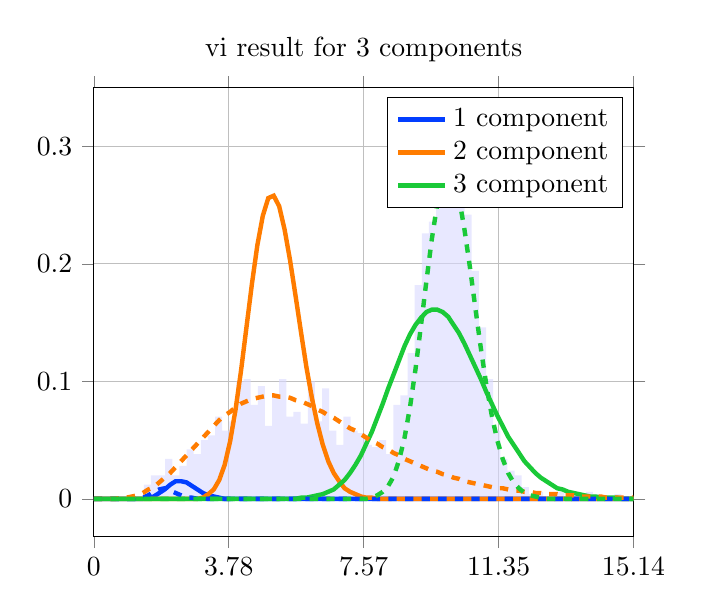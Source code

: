 \begin{tikzpicture}
\begin{axis}[title={vi result for 3 components}, yticklabel style={/pgf/number format/fixed,
            /pgf/number format/precision=3}, grid={major}, yminorgrids={true}, tick align={outside}, xtick={0.0,3.784,7.569,11.353,15.137}, xmin={0.0}, xmax={15.137}, scaled y ticks={false}]
    \addplot[ybar interval, fill={blue!15}, forget plot, opacity={0.6}, draw={none}, bar width={5.0e-6}]
        table[row sep={\\}]
        {
            \\
            1.4  0.012  \\
            1.6  0.02  \\
            1.8  0.02  \\
            2.0  0.034  \\
            2.2  0.02  \\
            2.4  0.028  \\
            2.6  0.042  \\
            2.8  0.038  \\
            3.0  0.05  \\
            3.2  0.054  \\
            3.4  0.07  \\
            3.6  0.058  \\
            3.8  0.066  \\
            4.0  0.1  \\
            4.2  0.102  \\
            4.4  0.08  \\
            4.6  0.096  \\
            4.8  0.062  \\
            5.0  0.088  \\
            5.2  0.102  \\
            5.4  0.07  \\
            5.6  0.074  \\
            5.8  0.064  \\
            6.0  0.1  \\
            6.2  0.066  \\
            6.4  0.094  \\
            6.6  0.058  \\
            6.8  0.046  \\
            7.0  0.07  \\
            7.2  0.058  \\
            7.4  0.056  \\
            7.6  0.046  \\
            7.8  0.044  \\
            8.0  0.05  \\
            8.2  0.038  \\
            8.4  0.08  \\
            8.6  0.088  \\
            8.8  0.124  \\
            9.0  0.182  \\
            9.2  0.226  \\
            9.4  0.236  \\
            9.6  0.262  \\
            9.8  0.318  \\
            10.0  0.254  \\
            10.2  0.274  \\
            10.4  0.242  \\
            10.6  0.194  \\
            10.8  0.146  \\
            11.0  0.102  \\
            11.2  0.058  \\
            11.4  0.034  \\
            11.6  0.024  \\
            11.8  0.02  \\
            12.0  0.01  \\
            12.2  0.004  \\
            12.4  0.006  \\
            12.6  0.002  \\
            12.8  0.004  \\
            13.0  0.006  \\
            13.2  0.002  \\
            13.4  0.006  \\
            13.6  0.002  \\
            13.8  0.006  \\
            14.0  0.004  \\
            14.2  0.0  \\
            14.4  0.0  \\
            14.6  0.004  \\
            14.8  0.002  \\
            15.0  0.002  \\
            15.2  0.0  \\
        }
        ;
    \addplot[style={{ultra thick}}, color={rgb,1:red,0.008;green,0.243;blue,1.0}]
        table[row sep={\\}]
        {
            \\
            0.0  0.0  \\
            0.153  1.584e-30  \\
            0.306  7.391e-21  \\
            0.459  1.323e-15  \\
            0.612  3.682e-12  \\
            0.765  1.047e-9  \\
            0.917  7.036e-8  \\
            1.07  1.746e-6  \\
            1.223  2.091e-5  \\
            1.376  0.0  \\
            1.529  0.001  \\
            1.682  0.002  \\
            1.835  0.005  \\
            1.988  0.008  \\
            2.141  0.012  \\
            2.294  0.015  \\
            2.446  0.015  \\
            2.599  0.014  \\
            2.752  0.011  \\
            2.905  0.008  \\
            3.058  0.005  \\
            3.211  0.003  \\
            3.364  0.002  \\
            3.517  0.001  \\
            3.67  0.0  \\
            3.823  0.0  \\
            3.975  8.442e-5  \\
            4.128  3.422e-5  \\
            4.281  1.321e-5  \\
            4.434  4.877e-6  \\
            4.587  1.726e-6  \\
            4.74  5.874e-7  \\
            4.893  1.927e-7  \\
            5.046  6.104e-8  \\
            5.199  1.872e-8  \\
            5.352  5.57e-9  \\
            5.504  1.61e-9  \\
            5.657  4.527e-10  \\
            5.81  1.241e-10  \\
            5.963  3.318e-11  \\
            6.116  8.671e-12  \\
            6.269  2.216e-12  \\
            6.422  5.546e-13  \\
            6.575  1.36e-13  \\
            6.728  3.274e-14  \\
            6.881  7.736e-15  \\
            7.033  1.796e-15  \\
            7.186  4.102e-16  \\
            7.339  9.219e-17  \\
            7.492  2.04e-17  \\
            7.645  4.449e-18  \\
            7.798  9.566e-19  \\
            7.951  2.029e-19  \\
            8.104  4.248e-20  \\
            8.257  8.782e-21  \\
            8.41  1.794e-21  \\
            8.562  3.621e-22  \\
            8.715  7.228e-23  \\
            8.868  1.427e-23  \\
            9.021  2.789e-24  \\
            9.174  5.393e-25  \\
            9.327  1.033e-25  \\
            9.48  1.96e-26  \\
            9.633  3.684e-27  \\
            9.786  6.863e-28  \\
            9.939  1.268e-28  \\
            10.091  2.322e-29  \\
            10.244  4.218e-30  \\
            10.397  7.604e-31  \\
            10.55  1.36e-31  \\
            10.703  2.415e-32  \\
            10.856  4.258e-33  \\
            11.009  7.454e-34  \\
            11.162  1.296e-34  \\
            11.315  2.239e-35  \\
            11.468  3.841e-36  \\
            11.62  6.551e-37  \\
            11.773  1.11e-37  \\
            11.926  1.871e-38  \\
            12.079  3.134e-39  \\
            12.232  5.219e-40  \\
            12.385  8.645e-41  \\
            12.538  1.424e-41  \\
            12.691  2.334e-42  \\
            12.844  3.806e-43  \\
            12.997  6.175e-44  \\
            13.149  9.969e-45  \\
            13.302  1.602e-45  \\
            13.455  2.562e-46  \\
            13.608  4.078e-47  \\
            13.761  6.463e-48  \\
            13.914  1.02e-48  \\
            14.067  1.603e-49  \\
            14.22  2.508e-50  \\
            14.373  3.908e-51  \\
            14.526  6.065e-52  \\
            14.678  9.377e-53  \\
            14.831  1.444e-53  \\
            14.984  2.216e-54  \\
            15.137  3.387e-55  \\
        }
        ;
    \addlegendentry {1 component}
    \addplot[style={{ultra thick}}, color={rgb,1:red,1.0;green,0.486;blue,0.0}]
        table[row sep={\\}]
        {
            \\
            0.0  0.0  \\
            0.153  1.469e-56  \\
            0.306  5.085e-42  \\
            0.459  8.561e-34  \\
            0.612  3.751e-28  \\
            0.765  6.302e-24  \\
            0.917  1.346e-20  \\
            1.07  6.924e-18  \\
            1.223  1.257e-15  \\
            1.376  1.029e-13  \\
            1.529  4.501e-12  \\
            1.682  1.184e-10  \\
            1.835  2.049e-9  \\
            1.988  2.492e-8  \\
            2.141  2.246e-7  \\
            2.294  1.564e-6  \\
            2.446  8.69e-6  \\
            2.599  3.963e-5  \\
            2.752  0.0  \\
            2.905  0.0  \\
            3.058  0.001  \\
            3.211  0.004  \\
            3.364  0.008  \\
            3.517  0.016  \\
            3.67  0.029  \\
            3.823  0.049  \\
            3.975  0.076  \\
            4.128  0.109  \\
            4.281  0.146  \\
            4.434  0.183  \\
            4.587  0.216  \\
            4.74  0.241  \\
            4.893  0.256  \\
            5.046  0.258  \\
            5.199  0.249  \\
            5.352  0.229  \\
            5.504  0.203  \\
            5.657  0.173  \\
            5.81  0.142  \\
            5.963  0.112  \\
            6.116  0.086  \\
            6.269  0.064  \\
            6.422  0.046  \\
            6.575  0.032  \\
            6.728  0.022  \\
            6.881  0.015  \\
            7.033  0.009  \\
            7.186  0.006  \\
            7.339  0.004  \\
            7.492  0.002  \\
            7.645  0.001  \\
            7.798  0.001  \\
            7.951  0.0  \\
            8.104  0.0  \\
            8.257  0.0  \\
            8.41  7.113e-5  \\
            8.562  3.768e-5  \\
            8.715  1.964e-5  \\
            8.868  1.008e-5  \\
            9.021  5.096e-6  \\
            9.174  2.539e-6  \\
            9.327  1.248e-6  \\
            9.48  6.047e-7  \\
            9.633  2.893e-7  \\
            9.786  1.366e-7  \\
            9.939  6.375e-8  \\
            10.091  2.939e-8  \\
            10.244  1.339e-8  \\
            10.397  6.033e-9  \\
            10.55  2.689e-9  \\
            10.703  1.186e-9  \\
            10.856  5.175e-10  \\
            11.009  2.236e-10  \\
            11.162  9.568e-11  \\
            11.315  4.055e-11  \\
            11.468  1.703e-11  \\
            11.62  7.088e-12  \\
            11.773  2.925e-12  \\
            11.926  1.196e-12  \\
            12.079  4.854e-13  \\
            12.232  1.953e-13  \\
            12.385  7.799e-14  \\
            12.538  3.09e-14  \\
            12.691  1.215e-14  \\
            12.844  4.743e-15  \\
            12.997  1.838e-15  \\
            13.149  7.075e-16  \\
            13.302  2.704e-16  \\
            13.455  1.027e-16  \\
            13.608  3.874e-17  \\
            13.761  1.452e-17  \\
            13.914  5.409e-18  \\
            14.067  2.003e-18  \\
            14.22  7.37e-19  \\
            14.373  2.697e-19  \\
            14.526  9.811e-20  \\
            14.678  3.549e-20  \\
            14.831  1.277e-20  \\
            14.984  4.57e-21  \\
            15.137  1.627e-21  \\
        }
        ;
    \addlegendentry {2 component}
    \addplot[style={{ultra thick}}, color={rgb,1:red,0.102;green,0.788;blue,0.22}]
        table[row sep={\\}]
        {
            \\
            0.0  0.0  \\
            0.153  3.91e-75  \\
            0.306  2.592e-59  \\
            0.459  3.261e-50  \\
            0.612  7.262e-44  \\
            0.765  5.021e-39  \\
            0.917  3.862e-35  \\
            1.07  6.523e-32  \\
            1.223  3.634e-29  \\
            1.376  8.678e-27  \\
            1.529  1.062e-24  \\
            1.682  7.569e-23  \\
            1.835  3.452e-21  \\
            1.988  1.082e-19  \\
            2.141  2.464e-18  \\
            2.294  4.263e-17  \\
            2.446  5.802e-16  \\
            2.599  6.398e-15  \\
            2.752  5.855e-14  \\
            2.905  4.537e-13  \\
            3.058  3.028e-12  \\
            3.211  1.767e-11  \\
            3.364  9.122e-11  \\
            3.517  4.214e-10  \\
            3.67  1.758e-9  \\
            3.823  6.681e-9  \\
            3.975  2.329e-8  \\
            4.128  7.498e-8  \\
            4.281  2.242e-7  \\
            4.434  6.259e-7  \\
            4.587  1.639e-6  \\
            4.74  4.043e-6  \\
            4.893  9.429e-6  \\
            5.046  2.086e-5  \\
            5.199  4.394e-5  \\
            5.352  8.834e-5  \\
            5.504  0.0  \\
            5.657  0.0  \\
            5.81  0.001  \\
            5.963  0.001  \\
            6.116  0.002  \\
            6.269  0.003  \\
            6.422  0.004  \\
            6.575  0.006  \\
            6.728  0.008  \\
            6.881  0.012  \\
            7.033  0.016  \\
            7.186  0.022  \\
            7.339  0.029  \\
            7.492  0.037  \\
            7.645  0.047  \\
            7.798  0.057  \\
            7.951  0.069  \\
            8.104  0.081  \\
            8.257  0.094  \\
            8.41  0.106  \\
            8.562  0.118  \\
            8.715  0.13  \\
            8.868  0.14  \\
            9.021  0.148  \\
            9.174  0.154  \\
            9.327  0.159  \\
            9.48  0.161  \\
            9.633  0.161  \\
            9.786  0.159  \\
            9.939  0.155  \\
            10.091  0.148  \\
            10.244  0.141  \\
            10.397  0.132  \\
            10.55  0.122  \\
            10.703  0.112  \\
            10.856  0.102  \\
            11.009  0.091  \\
            11.162  0.081  \\
            11.315  0.071  \\
            11.468  0.062  \\
            11.62  0.053  \\
            11.773  0.046  \\
            11.926  0.039  \\
            12.079  0.032  \\
            12.232  0.027  \\
            12.385  0.022  \\
            12.538  0.018  \\
            12.691  0.015  \\
            12.844  0.012  \\
            12.997  0.009  \\
            13.149  0.008  \\
            13.302  0.006  \\
            13.455  0.005  \\
            13.608  0.004  \\
            13.761  0.003  \\
            13.914  0.002  \\
            14.067  0.002  \\
            14.22  0.001  \\
            14.373  0.001  \\
            14.526  0.001  \\
            14.678  0.001  \\
            14.831  0.0  \\
            14.984  0.0  \\
            15.137  0.0  \\
        }
        ;
    \addlegendentry {3 component}
    \addplot[style={{ultra thick, dashed}}, color={rgb,1:red,0.008;green,0.243;blue,1.0}]
        table[row sep={\\}]
        {
            \\
            0.0  0.0  \\
            0.153  2.724e-30  \\
            0.306  7.035e-20  \\
            0.459  2.436e-14  \\
            0.612  8.537e-11  \\
            0.765  2.414e-8  \\
            0.917  1.389e-6  \\
            1.07  2.664e-5  \\
            1.223  0.0  \\
            1.376  0.001  \\
            1.529  0.003  \\
            1.682  0.006  \\
            1.835  0.008  \\
            1.988  0.009  \\
            2.141  0.007  \\
            2.294  0.005  \\
            2.446  0.003  \\
            2.599  0.001  \\
            2.752  0.001  \\
            2.905  0.0  \\
            3.058  8.748e-5  \\
            3.211  2.755e-5  \\
            3.364  7.944e-6  \\
            3.517  2.113e-6  \\
            3.67  5.22e-7  \\
            3.823  1.205e-7  \\
            3.975  2.613e-8  \\
            4.128  5.35e-9  \\
            4.281  1.038e-9  \\
            4.434  1.917e-10  \\
            4.587  3.378e-11  \\
            4.74  5.701e-12  \\
            4.893  9.239e-13  \\
            5.046  1.441e-13  \\
            5.199  2.169e-14  \\
            5.352  3.157e-15  \\
            5.504  4.449e-16  \\
            5.657  6.085e-17  \\
            5.81  8.089e-18  \\
            5.963  1.047e-18  \\
            6.116  1.32e-19  \\
            6.269  1.624e-20  \\
            6.422  1.953e-21  \\
            6.575  2.297e-22  \\
            6.728  2.646e-23  \\
            6.881  2.986e-24  \\
            7.033  3.306e-25  \\
            7.186  3.593e-26  \\
            7.339  3.837e-27  \\
            7.492  4.028e-28  \\
            7.645  4.161e-29  \\
            7.798  4.232e-30  \\
            7.951  4.24e-31  \\
            8.104  4.187e-32  \\
            8.257  4.078e-33  \\
            8.41  3.919e-34  \\
            8.562  3.718e-35  \\
            8.715  3.483e-36  \\
            8.868  3.225e-37  \\
            9.021  2.951e-38  \\
            9.174  2.67e-39  \\
            9.327  2.39e-40  \\
            9.48  2.117e-41  \\
            9.633  1.856e-42  \\
            9.786  1.612e-43  \\
            9.939  1.386e-44  \\
            10.091  1.181e-45  \\
            10.244  9.977e-47  \\
            10.397  8.353e-48  \\
            10.55  6.935e-49  \\
            10.703  5.711e-50  \\
            10.856  4.665e-51  \\
            11.009  3.782e-52  \\
            11.162  3.042e-53  \\
            11.315  2.43e-54  \\
            11.468  1.927e-55  \\
            11.62  1.517e-56  \\
            11.773  1.187e-57  \\
            11.926  9.224e-59  \\
            12.079  7.122e-60  \\
            12.232  5.465e-61  \\
            12.385  4.168e-62  \\
            12.538  3.16e-63  \\
            12.691  2.382e-64  \\
            12.844  1.785e-65  \\
            12.997  1.331e-66  \\
            13.149  9.864e-68  \\
            13.302  7.274e-69  \\
            13.455  5.337e-70  \\
            13.608  3.896e-71  \\
            13.761  2.83e-72  \\
            13.914  2.046e-73  \\
            14.067  1.472e-74  \\
            14.22  1.054e-75  \\
            14.373  7.516e-77  \\
            14.526  5.335e-78  \\
            14.678  3.771e-79  \\
            14.831  2.654e-80  \\
            14.984  1.86e-81  \\
            15.137  1.298e-82  \\
        }
        ;
    \addplot[style={{ultra thick, dashed}}, color={rgb,1:red,1.0;green,0.486;blue,0.0}]
        table[row sep={\\}]
        {
            \\
            0.0  0.0  \\
            0.153  2.99e-7  \\
            0.306  8.212e-6  \\
            0.459  5.352e-5  \\
            0.612  0.0  \\
            0.765  0.001  \\
            0.917  0.001  \\
            1.07  0.002  \\
            1.223  0.003  \\
            1.376  0.005  \\
            1.529  0.008  \\
            1.682  0.01  \\
            1.835  0.014  \\
            1.988  0.018  \\
            2.141  0.022  \\
            2.294  0.027  \\
            2.446  0.032  \\
            2.599  0.037  \\
            2.752  0.042  \\
            2.905  0.047  \\
            3.058  0.052  \\
            3.211  0.057  \\
            3.364  0.062  \\
            3.517  0.067  \\
            3.67  0.071  \\
            3.823  0.074  \\
            3.975  0.078  \\
            4.128  0.081  \\
            4.281  0.083  \\
            4.434  0.085  \\
            4.587  0.086  \\
            4.74  0.087  \\
            4.893  0.088  \\
            5.046  0.088  \\
            5.199  0.087  \\
            5.352  0.087  \\
            5.504  0.086  \\
            5.657  0.084  \\
            5.81  0.083  \\
            5.963  0.081  \\
            6.116  0.079  \\
            6.269  0.076  \\
            6.422  0.074  \\
            6.575  0.071  \\
            6.728  0.069  \\
            6.881  0.066  \\
            7.033  0.063  \\
            7.186  0.06  \\
            7.339  0.058  \\
            7.492  0.055  \\
            7.645  0.052  \\
            7.798  0.049  \\
            7.951  0.047  \\
            8.104  0.044  \\
            8.257  0.042  \\
            8.41  0.039  \\
            8.562  0.037  \\
            8.715  0.034  \\
            8.868  0.032  \\
            9.021  0.03  \\
            9.174  0.028  \\
            9.327  0.026  \\
            9.48  0.024  \\
            9.633  0.023  \\
            9.786  0.021  \\
            9.939  0.02  \\
            10.091  0.018  \\
            10.244  0.017  \\
            10.397  0.015  \\
            10.55  0.014  \\
            10.703  0.013  \\
            10.856  0.012  \\
            11.009  0.011  \\
            11.162  0.01  \\
            11.315  0.009  \\
            11.468  0.009  \\
            11.62  0.008  \\
            11.773  0.007  \\
            11.926  0.007  \\
            12.079  0.006  \\
            12.232  0.006  \\
            12.385  0.005  \\
            12.538  0.005  \\
            12.691  0.004  \\
            12.844  0.004  \\
            12.997  0.004  \\
            13.149  0.003  \\
            13.302  0.003  \\
            13.455  0.003  \\
            13.608  0.002  \\
            13.761  0.002  \\
            13.914  0.002  \\
            14.067  0.002  \\
            14.22  0.002  \\
            14.373  0.001  \\
            14.526  0.001  \\
            14.678  0.001  \\
            14.831  0.001  \\
            14.984  0.001  \\
            15.137  0.001  \\
        }
        ;
    \addplot[style={{ultra thick, dashed}}, color={rgb,1:red,0.102;green,0.788;blue,0.22}]
        table[row sep={\\}]
        {
            \\
            0.0  0.0  \\
            0.153  4.7e-277  \\
            0.306  1.774e-218  \\
            0.459  9.185e-185  \\
            0.612  3.146e-161  \\
            0.765  2.85e-143  \\
            0.917  7.653e-129  \\
            1.07  7.554e-117  \\
            1.223  1.232e-106  \\
            1.376  8.745e-98  \\
            1.529  5.241e-90  \\
            1.682  4.251e-83  \\
            1.835  6.612e-77  \\
            1.988  2.57e-71  \\
            2.141  3.066e-66  \\
            2.294  1.322e-61  \\
            2.446  2.349e-57  \\
            2.599  1.915e-53  \\
            2.752  7.835e-50  \\
            2.905  1.733e-46  \\
            3.058  2.206e-43  \\
            3.211  1.707e-40  \\
            3.364  8.406e-38  \\
            3.517  2.743e-35  \\
            3.67  6.143e-33  \\
            3.823  9.735e-31  \\
            3.975  1.122e-28  \\
            4.128  9.627e-27  \\
            4.281  6.287e-25  \\
            4.434  3.185e-23  \\
            4.587  1.274e-21  \\
            4.74  4.081e-20  \\
            4.893  1.063e-18  \\
            5.046  2.28e-17  \\
            5.199  4.073e-16  \\
            5.352  6.124e-15  \\
            5.504  7.827e-14  \\
            5.657  8.58e-13  \\
            5.81  8.132e-12  \\
            5.963  6.715e-11  \\
            6.116  4.865e-10  \\
            6.269  3.112e-9  \\
            6.422  1.768e-8  \\
            6.575  8.976e-8  \\
            6.728  4.091e-7  \\
            6.881  1.683e-6  \\
            7.033  6.273e-6  \\
            7.186  2.128e-5  \\
            7.339  6.599e-5  \\
            7.492  0.0  \\
            7.645  0.0  \\
            7.798  0.001  \\
            7.951  0.003  \\
            8.104  0.006  \\
            8.257  0.011  \\
            8.41  0.019  \\
            8.562  0.033  \\
            8.715  0.052  \\
            8.868  0.078  \\
            9.021  0.11  \\
            9.174  0.147  \\
            9.327  0.185  \\
            9.48  0.221  \\
            9.633  0.251  \\
            9.786  0.271  \\
            9.939  0.279  \\
            10.091  0.273  \\
            10.244  0.256  \\
            10.397  0.229  \\
            10.55  0.197  \\
            10.703  0.162  \\
            10.856  0.128  \\
            11.009  0.097  \\
            11.162  0.071  \\
            11.315  0.05  \\
            11.468  0.034  \\
            11.62  0.022  \\
            11.773  0.014  \\
            11.926  0.009  \\
            12.079  0.005  \\
            12.232  0.003  \\
            12.385  0.002  \\
            12.538  0.001  \\
            12.691  0.0  \\
            12.844  0.0  \\
            12.997  0.0  \\
            13.149  5.633e-5  \\
            13.302  2.641e-5  \\
            13.455  1.206e-5  \\
            13.608  5.369e-6  \\
            13.761  2.331e-6  \\
            13.914  9.872e-7  \\
            14.067  4.082e-7  \\
            14.22  1.649e-7  \\
            14.373  6.507e-8  \\
            14.526  2.511e-8  \\
            14.678  9.479e-9  \\
            14.831  3.502e-9  \\
            14.984  1.267e-9  \\
            15.137  4.487e-10  \\
        }
        ;
\end{axis}
\end{tikzpicture}
